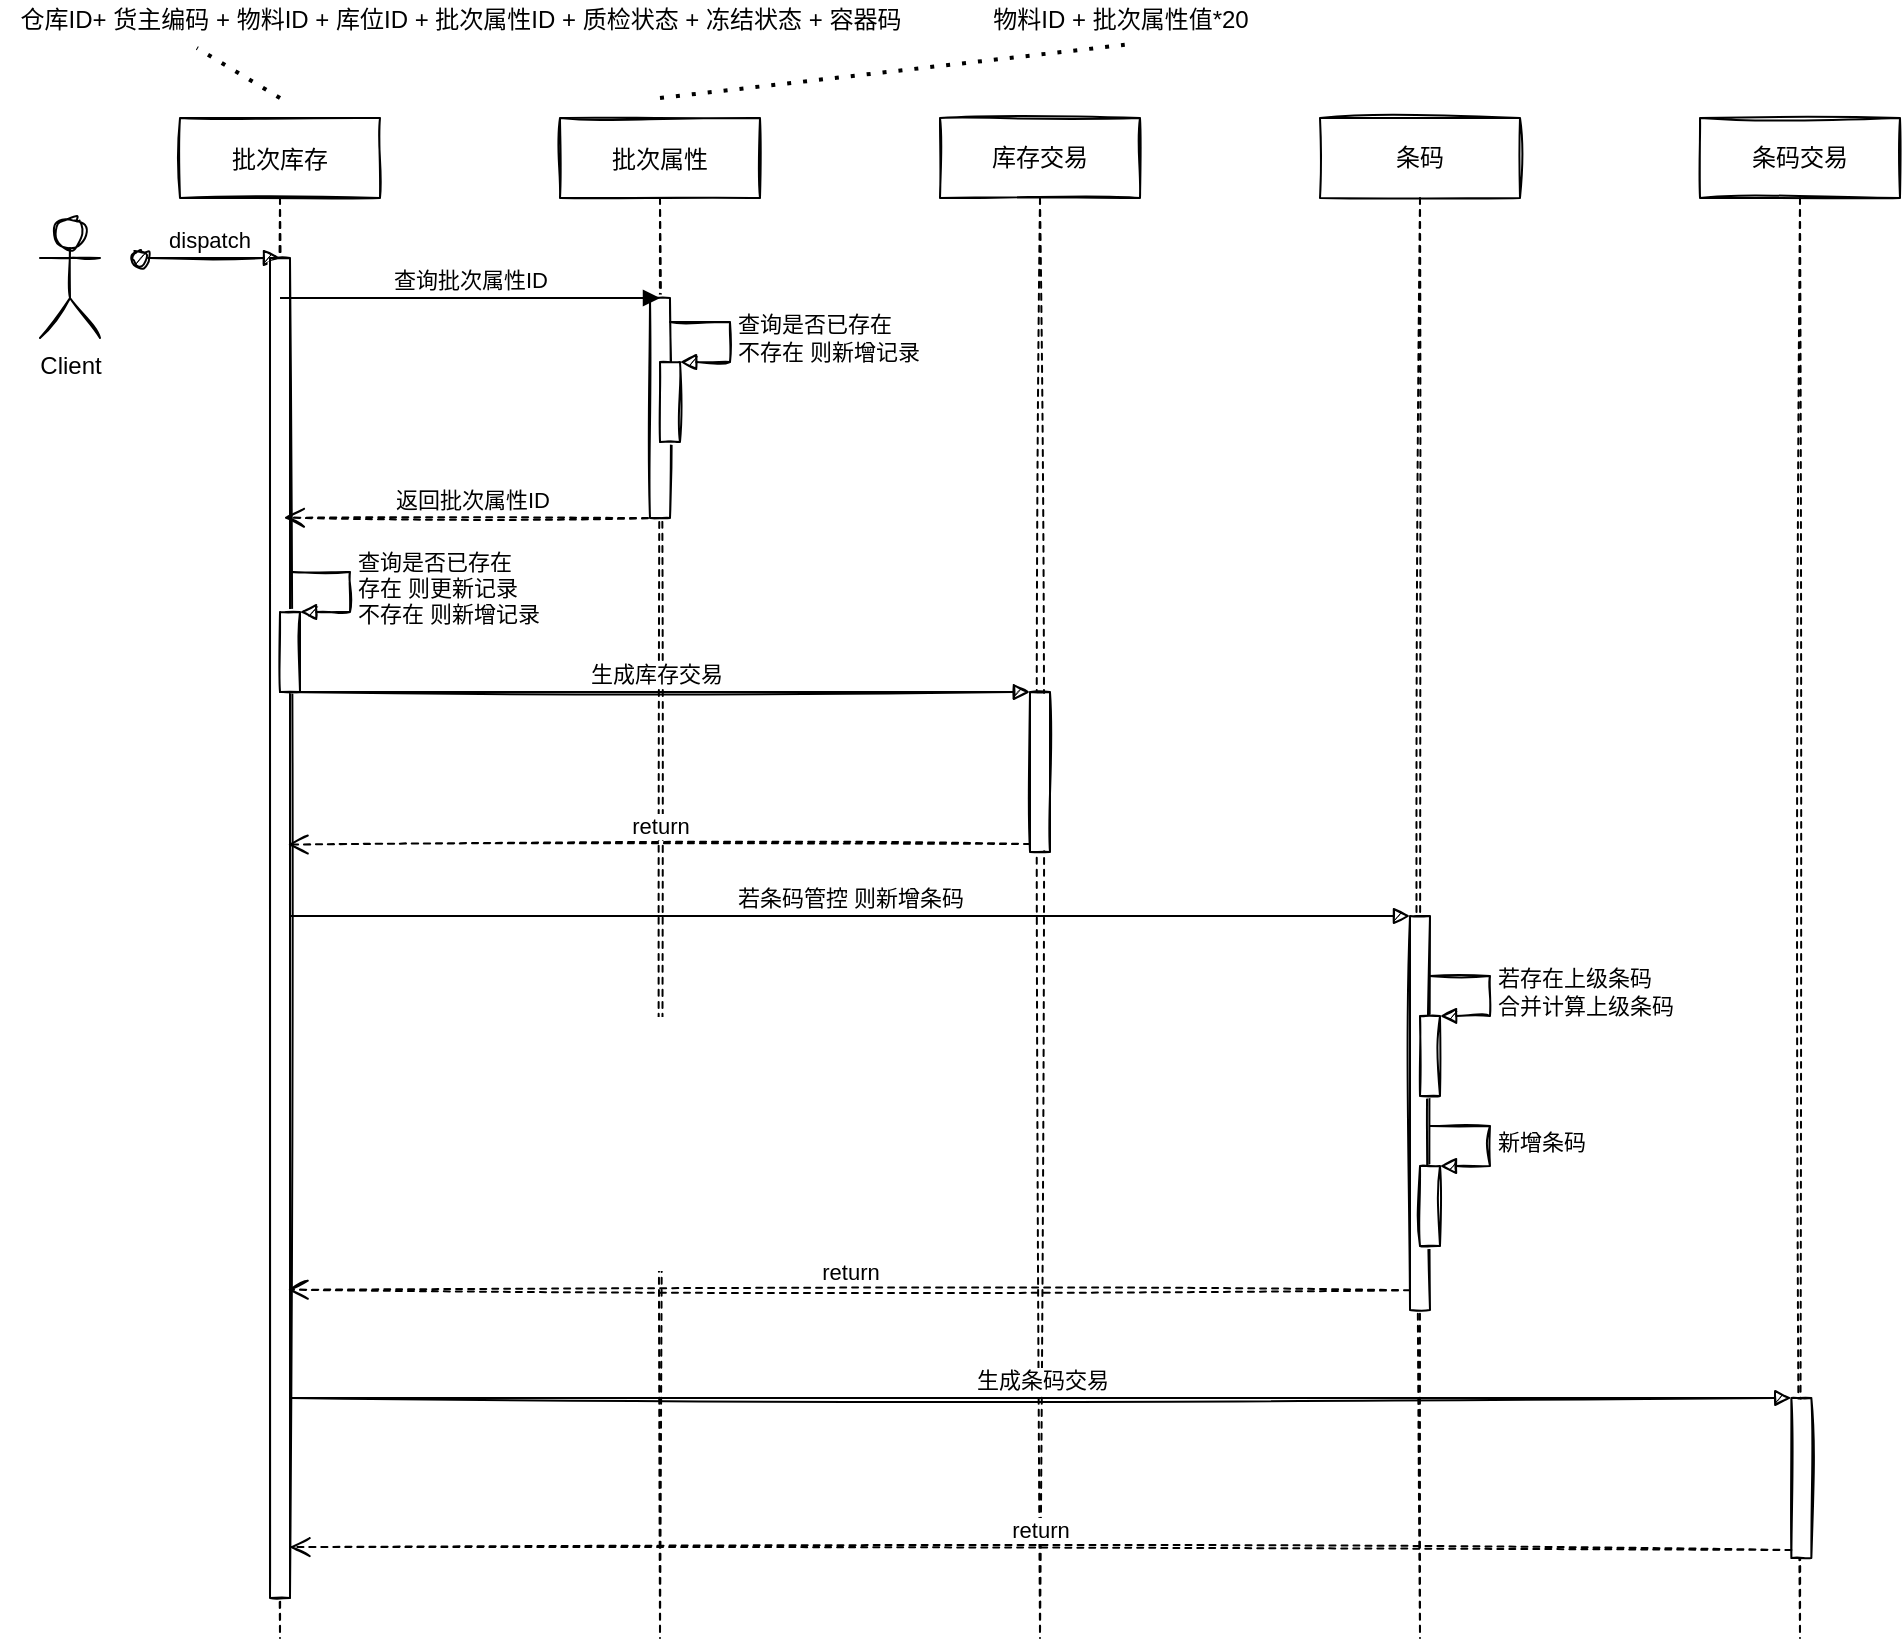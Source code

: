 <mxfile version="14.8.6" type="github" pages="2">
  <diagram id="kgpKYQtTHZ0yAKxKKP6v" name="库存新增">
    <mxGraphModel dx="1221" dy="684" grid="1" gridSize="10" guides="1" tooltips="1" connect="1" arrows="1" fold="1" page="1" pageScale="1" pageWidth="1100" pageHeight="850" math="0" shadow="0">
      <root>
        <mxCell id="0" />
        <mxCell id="1" parent="0" />
        <mxCell id="3nuBFxr9cyL0pnOWT2aG-1" value="批次属性" style="shape=umlLifeline;perimeter=lifelinePerimeter;container=1;collapsible=0;recursiveResize=0;rounded=0;shadow=0;strokeWidth=1;sketch=1;" parent="1" vertex="1">
          <mxGeometry x="310" y="80" width="100" height="760" as="geometry" />
        </mxCell>
        <mxCell id="3nuBFxr9cyL0pnOWT2aG-2" value="" style="points=[];perimeter=orthogonalPerimeter;rounded=0;shadow=0;strokeWidth=1;sketch=1;" parent="3nuBFxr9cyL0pnOWT2aG-1" vertex="1">
          <mxGeometry x="45" y="90" width="10" height="110" as="geometry" />
        </mxCell>
        <mxCell id="3nuBFxr9cyL0pnOWT2aG-3" value="dispatch" style="verticalAlign=bottom;startArrow=oval;endArrow=block;startSize=8;shadow=0;strokeWidth=1;sketch=1;" parent="3nuBFxr9cyL0pnOWT2aG-1" edge="1">
          <mxGeometry relative="1" as="geometry">
            <mxPoint x="-210" y="70" as="sourcePoint" />
            <mxPoint x="-140" y="70" as="targetPoint" />
          </mxGeometry>
        </mxCell>
        <mxCell id="khmbYB6SYAyQ8i3GjKcN-26" value="" style="html=1;points=[];perimeter=orthogonalPerimeter;sketch=1;" vertex="1" parent="3nuBFxr9cyL0pnOWT2aG-1">
          <mxGeometry x="50" y="122" width="10" height="40" as="geometry" />
        </mxCell>
        <mxCell id="khmbYB6SYAyQ8i3GjKcN-27" value="查询是否已存在&lt;br&gt;不存在 则新增记录" style="edgeStyle=orthogonalEdgeStyle;html=1;align=left;spacingLeft=2;endArrow=block;rounded=0;entryX=1;entryY=0;sketch=1;" edge="1" target="khmbYB6SYAyQ8i3GjKcN-26" parent="3nuBFxr9cyL0pnOWT2aG-1">
          <mxGeometry relative="1" as="geometry">
            <mxPoint x="55" y="102" as="sourcePoint" />
            <Array as="points">
              <mxPoint x="85" y="102" />
            </Array>
          </mxGeometry>
        </mxCell>
        <mxCell id="3nuBFxr9cyL0pnOWT2aG-5" value="批次库存" style="shape=umlLifeline;perimeter=lifelinePerimeter;container=1;collapsible=0;recursiveResize=0;rounded=0;shadow=0;strokeWidth=1;sketch=1;" parent="1" vertex="1">
          <mxGeometry x="120" y="80" width="100" height="760" as="geometry" />
        </mxCell>
        <mxCell id="khmbYB6SYAyQ8i3GjKcN-40" value="" style="html=1;points=[];perimeter=orthogonalPerimeter;sketch=1;" vertex="1" parent="3nuBFxr9cyL0pnOWT2aG-5">
          <mxGeometry x="45" y="70" width="10" height="670" as="geometry" />
        </mxCell>
        <mxCell id="khmbYB6SYAyQ8i3GjKcN-44" value="" style="html=1;points=[];perimeter=orthogonalPerimeter;sketch=1;" vertex="1" parent="3nuBFxr9cyL0pnOWT2aG-5">
          <mxGeometry x="50" y="247" width="10" height="40" as="geometry" />
        </mxCell>
        <mxCell id="khmbYB6SYAyQ8i3GjKcN-45" value="查询是否已存在&lt;br&gt;存在 则更新记录&lt;br&gt;不存在 则新增记录" style="edgeStyle=orthogonalEdgeStyle;html=1;align=left;spacingLeft=2;endArrow=block;rounded=0;entryX=1;entryY=0;sketch=1;" edge="1" target="khmbYB6SYAyQ8i3GjKcN-44" parent="3nuBFxr9cyL0pnOWT2aG-5">
          <mxGeometry relative="1" as="geometry">
            <mxPoint x="55" y="227" as="sourcePoint" />
            <Array as="points">
              <mxPoint x="85" y="227" />
            </Array>
          </mxGeometry>
        </mxCell>
        <mxCell id="khmbYB6SYAyQ8i3GjKcN-56" value="查询批次属性ID" style="html=1;verticalAlign=bottom;endArrow=block;" edge="1" parent="3nuBFxr9cyL0pnOWT2aG-5">
          <mxGeometry width="80" relative="1" as="geometry">
            <mxPoint x="50" y="90" as="sourcePoint" />
            <mxPoint x="240" y="90" as="targetPoint" />
          </mxGeometry>
        </mxCell>
        <mxCell id="khmbYB6SYAyQ8i3GjKcN-1" value="Client" style="shape=umlActor;verticalLabelPosition=bottom;verticalAlign=top;html=1;outlineConnect=0;sketch=1;" vertex="1" parent="1">
          <mxGeometry x="50" y="130" width="30" height="60" as="geometry" />
        </mxCell>
        <mxCell id="khmbYB6SYAyQ8i3GjKcN-18" value="物料ID + 批次属性值*20" style="text;html=1;align=center;verticalAlign=middle;resizable=0;points=[];autosize=1;strokeColor=none;" vertex="1" parent="1">
          <mxGeometry x="520" y="21" width="140" height="20" as="geometry" />
        </mxCell>
        <mxCell id="khmbYB6SYAyQ8i3GjKcN-19" value="仓库ID+ 货主编码&amp;nbsp;+ 物料ID + 库位ID + 批次属性ID + 质检状态 + 冻结状态 + 容器码" style="text;html=1;align=center;verticalAlign=middle;resizable=0;points=[];autosize=1;strokeColor=none;" vertex="1" parent="1">
          <mxGeometry x="30" y="21" width="460" height="20" as="geometry" />
        </mxCell>
        <mxCell id="khmbYB6SYAyQ8i3GjKcN-46" value="库存交易" style="shape=umlLifeline;perimeter=lifelinePerimeter;whiteSpace=wrap;html=1;container=1;collapsible=0;recursiveResize=0;outlineConnect=0;sketch=1;" vertex="1" parent="1">
          <mxGeometry x="500" y="80" width="100" height="760" as="geometry" />
        </mxCell>
        <mxCell id="khmbYB6SYAyQ8i3GjKcN-69" value="" style="html=1;points=[];perimeter=orthogonalPerimeter;sketch=1;" vertex="1" parent="khmbYB6SYAyQ8i3GjKcN-46">
          <mxGeometry x="45" y="287" width="10" height="80" as="geometry" />
        </mxCell>
        <mxCell id="khmbYB6SYAyQ8i3GjKcN-48" value="" style="endArrow=none;dashed=1;html=1;dashPattern=1 3;strokeWidth=2;entryX=0.517;entryY=1.12;entryDx=0;entryDy=0;entryPerimeter=0;" edge="1" parent="1" target="khmbYB6SYAyQ8i3GjKcN-18">
          <mxGeometry width="50" height="50" relative="1" as="geometry">
            <mxPoint x="360" y="70" as="sourcePoint" />
            <mxPoint x="90" y="40" as="targetPoint" />
          </mxGeometry>
        </mxCell>
        <mxCell id="khmbYB6SYAyQ8i3GjKcN-49" value="" style="endArrow=none;dashed=1;html=1;dashPattern=1 3;strokeWidth=2;entryX=0.214;entryY=1.2;entryDx=0;entryDy=0;entryPerimeter=0;" edge="1" parent="1" target="khmbYB6SYAyQ8i3GjKcN-19">
          <mxGeometry width="50" height="50" relative="1" as="geometry">
            <mxPoint x="170" y="70" as="sourcePoint" />
            <mxPoint x="550" y="40" as="targetPoint" />
          </mxGeometry>
        </mxCell>
        <mxCell id="khmbYB6SYAyQ8i3GjKcN-67" value="返回批次属性ID" style="html=1;verticalAlign=bottom;endArrow=open;dashed=1;endSize=8;sketch=1;entryX=0.519;entryY=0.263;entryDx=0;entryDy=0;entryPerimeter=0;" edge="1" parent="1" target="3nuBFxr9cyL0pnOWT2aG-5">
          <mxGeometry relative="1" as="geometry">
            <mxPoint x="360" y="280" as="sourcePoint" />
            <mxPoint x="200" y="280" as="targetPoint" />
          </mxGeometry>
        </mxCell>
        <mxCell id="khmbYB6SYAyQ8i3GjKcN-70" value="生成库存交易" style="html=1;verticalAlign=bottom;endArrow=block;entryX=0;entryY=0;sketch=1;" edge="1" target="khmbYB6SYAyQ8i3GjKcN-69" parent="1" source="3nuBFxr9cyL0pnOWT2aG-5">
          <mxGeometry relative="1" as="geometry">
            <mxPoint x="465" y="367" as="sourcePoint" />
          </mxGeometry>
        </mxCell>
        <mxCell id="khmbYB6SYAyQ8i3GjKcN-71" value="return" style="html=1;verticalAlign=bottom;endArrow=open;dashed=1;endSize=8;exitX=0;exitY=0.95;sketch=1;entryX=0.538;entryY=0.478;entryDx=0;entryDy=0;entryPerimeter=0;" edge="1" source="khmbYB6SYAyQ8i3GjKcN-69" parent="1" target="3nuBFxr9cyL0pnOWT2aG-5">
          <mxGeometry relative="1" as="geometry">
            <mxPoint x="200" y="443" as="targetPoint" />
          </mxGeometry>
        </mxCell>
        <mxCell id="khmbYB6SYAyQ8i3GjKcN-72" value="条码" style="shape=umlLifeline;perimeter=lifelinePerimeter;whiteSpace=wrap;html=1;container=1;collapsible=0;recursiveResize=0;outlineConnect=0;sketch=1;" vertex="1" parent="1">
          <mxGeometry x="690" y="80" width="100" height="760" as="geometry" />
        </mxCell>
        <mxCell id="khmbYB6SYAyQ8i3GjKcN-88" value="" style="group" vertex="1" connectable="0" parent="khmbYB6SYAyQ8i3GjKcN-72">
          <mxGeometry x="45" y="399" width="40" height="197" as="geometry" />
        </mxCell>
        <mxCell id="khmbYB6SYAyQ8i3GjKcN-74" value="" style="html=1;points=[];perimeter=orthogonalPerimeter;sketch=1;" vertex="1" parent="khmbYB6SYAyQ8i3GjKcN-88">
          <mxGeometry width="10" height="197" as="geometry" />
        </mxCell>
        <mxCell id="khmbYB6SYAyQ8i3GjKcN-86" value="" style="group" vertex="1" connectable="0" parent="khmbYB6SYAyQ8i3GjKcN-88">
          <mxGeometry x="5" y="105" width="35" height="60" as="geometry" />
        </mxCell>
        <mxCell id="khmbYB6SYAyQ8i3GjKcN-79" value="" style="html=1;points=[];perimeter=orthogonalPerimeter;sketch=1;" vertex="1" parent="khmbYB6SYAyQ8i3GjKcN-86">
          <mxGeometry y="20" width="10" height="40" as="geometry" />
        </mxCell>
        <mxCell id="khmbYB6SYAyQ8i3GjKcN-80" value="新增条码" style="edgeStyle=orthogonalEdgeStyle;html=1;align=left;spacingLeft=2;endArrow=block;rounded=0;entryX=1;entryY=0;sketch=1;" edge="1" target="khmbYB6SYAyQ8i3GjKcN-79" parent="khmbYB6SYAyQ8i3GjKcN-86">
          <mxGeometry relative="1" as="geometry">
            <mxPoint x="5" as="sourcePoint" />
            <Array as="points">
              <mxPoint x="35" />
            </Array>
          </mxGeometry>
        </mxCell>
        <mxCell id="khmbYB6SYAyQ8i3GjKcN-87" value="" style="group" vertex="1" connectable="0" parent="khmbYB6SYAyQ8i3GjKcN-88">
          <mxGeometry x="5" y="30" width="35" height="60" as="geometry" />
        </mxCell>
        <mxCell id="khmbYB6SYAyQ8i3GjKcN-77" value="" style="html=1;points=[];perimeter=orthogonalPerimeter;sketch=1;" vertex="1" parent="khmbYB6SYAyQ8i3GjKcN-87">
          <mxGeometry y="20" width="10" height="40" as="geometry" />
        </mxCell>
        <mxCell id="khmbYB6SYAyQ8i3GjKcN-78" value="若存在上级条码&lt;br&gt;合并计算上级条码" style="edgeStyle=orthogonalEdgeStyle;html=1;align=left;spacingLeft=2;endArrow=block;rounded=0;entryX=1;entryY=0;sketch=1;" edge="1" target="khmbYB6SYAyQ8i3GjKcN-77" parent="khmbYB6SYAyQ8i3GjKcN-87">
          <mxGeometry relative="1" as="geometry">
            <mxPoint x="5" as="sourcePoint" />
            <Array as="points">
              <mxPoint x="35" />
            </Array>
          </mxGeometry>
        </mxCell>
        <mxCell id="khmbYB6SYAyQ8i3GjKcN-73" value="条码交易" style="shape=umlLifeline;perimeter=lifelinePerimeter;whiteSpace=wrap;html=1;container=1;collapsible=0;recursiveResize=0;outlineConnect=0;sketch=1;" vertex="1" parent="1">
          <mxGeometry x="880" y="80" width="100" height="760" as="geometry" />
        </mxCell>
        <mxCell id="khmbYB6SYAyQ8i3GjKcN-75" value="若条码管控 则新增条码" style="html=1;verticalAlign=bottom;endArrow=block;entryX=0;entryY=0;sketch=1;" edge="1" target="khmbYB6SYAyQ8i3GjKcN-74" parent="1">
          <mxGeometry relative="1" as="geometry">
            <mxPoint x="175" y="479" as="sourcePoint" />
          </mxGeometry>
        </mxCell>
        <mxCell id="khmbYB6SYAyQ8i3GjKcN-76" value="return" style="html=1;verticalAlign=bottom;endArrow=open;dashed=1;endSize=8;exitX=0;exitY=0.95;sketch=1;entryX=0.538;entryY=0.763;entryDx=0;entryDy=0;entryPerimeter=0;" edge="1" source="khmbYB6SYAyQ8i3GjKcN-74" parent="1">
          <mxGeometry relative="1" as="geometry">
            <mxPoint x="173.8" y="665.88" as="targetPoint" />
          </mxGeometry>
        </mxCell>
        <mxCell id="khmbYB6SYAyQ8i3GjKcN-81" value="" style="html=1;points=[];perimeter=orthogonalPerimeter;sketch=1;" vertex="1" parent="1">
          <mxGeometry x="925.68" y="720" width="10" height="80" as="geometry" />
        </mxCell>
        <mxCell id="khmbYB6SYAyQ8i3GjKcN-82" value="生成条码交易" style="html=1;verticalAlign=bottom;endArrow=block;entryX=0;entryY=0;sketch=1;" edge="1" parent="1" target="khmbYB6SYAyQ8i3GjKcN-81" source="khmbYB6SYAyQ8i3GjKcN-40">
          <mxGeometry relative="1" as="geometry">
            <mxPoint x="560.004" y="720" as="sourcePoint" />
          </mxGeometry>
        </mxCell>
        <mxCell id="khmbYB6SYAyQ8i3GjKcN-83" value="return" style="html=1;verticalAlign=bottom;endArrow=open;dashed=1;endSize=8;exitX=0;exitY=0.95;sketch=1;entryX=0.976;entryY=0.962;entryDx=0;entryDy=0;entryPerimeter=0;" edge="1" parent="1" source="khmbYB6SYAyQ8i3GjKcN-81" target="khmbYB6SYAyQ8i3GjKcN-40">
          <mxGeometry relative="1" as="geometry">
            <mxPoint x="180" y="796" as="targetPoint" />
          </mxGeometry>
        </mxCell>
      </root>
    </mxGraphModel>
  </diagram>
  <diagram id="6DR7MANpc7uys-FWB8WQ" name="超期复检">
    <mxGraphModel dx="1483" dy="830" grid="1" gridSize="10" guides="1" tooltips="1" connect="1" arrows="1" fold="1" page="1" pageScale="1" pageWidth="1100" pageHeight="850" math="0" shadow="0">
      <root>
        <mxCell id="UrUEmkiuRGqlsav2latk-0" />
        <mxCell id="UrUEmkiuRGqlsav2latk-1" parent="UrUEmkiuRGqlsav2latk-0" />
        <mxCell id="P6VEQezQomCpwh-jPhEp-15" value="Client" style="shape=umlActor;verticalLabelPosition=bottom;verticalAlign=top;html=1;sketch=1;" vertex="1" parent="UrUEmkiuRGqlsav2latk-1">
          <mxGeometry x="30" y="100" width="30" height="60" as="geometry" />
        </mxCell>
        <mxCell id="P6VEQezQomCpwh-jPhEp-16" value=":Object" style="shape=umlLifeline;perimeter=lifelinePerimeter;whiteSpace=wrap;html=1;container=1;collapsible=0;recursiveResize=0;outlineConnect=0;sketch=1;" vertex="1" parent="UrUEmkiuRGqlsav2latk-1">
          <mxGeometry x="90" y="50" width="100" height="790" as="geometry" />
        </mxCell>
      </root>
    </mxGraphModel>
  </diagram>
</mxfile>
